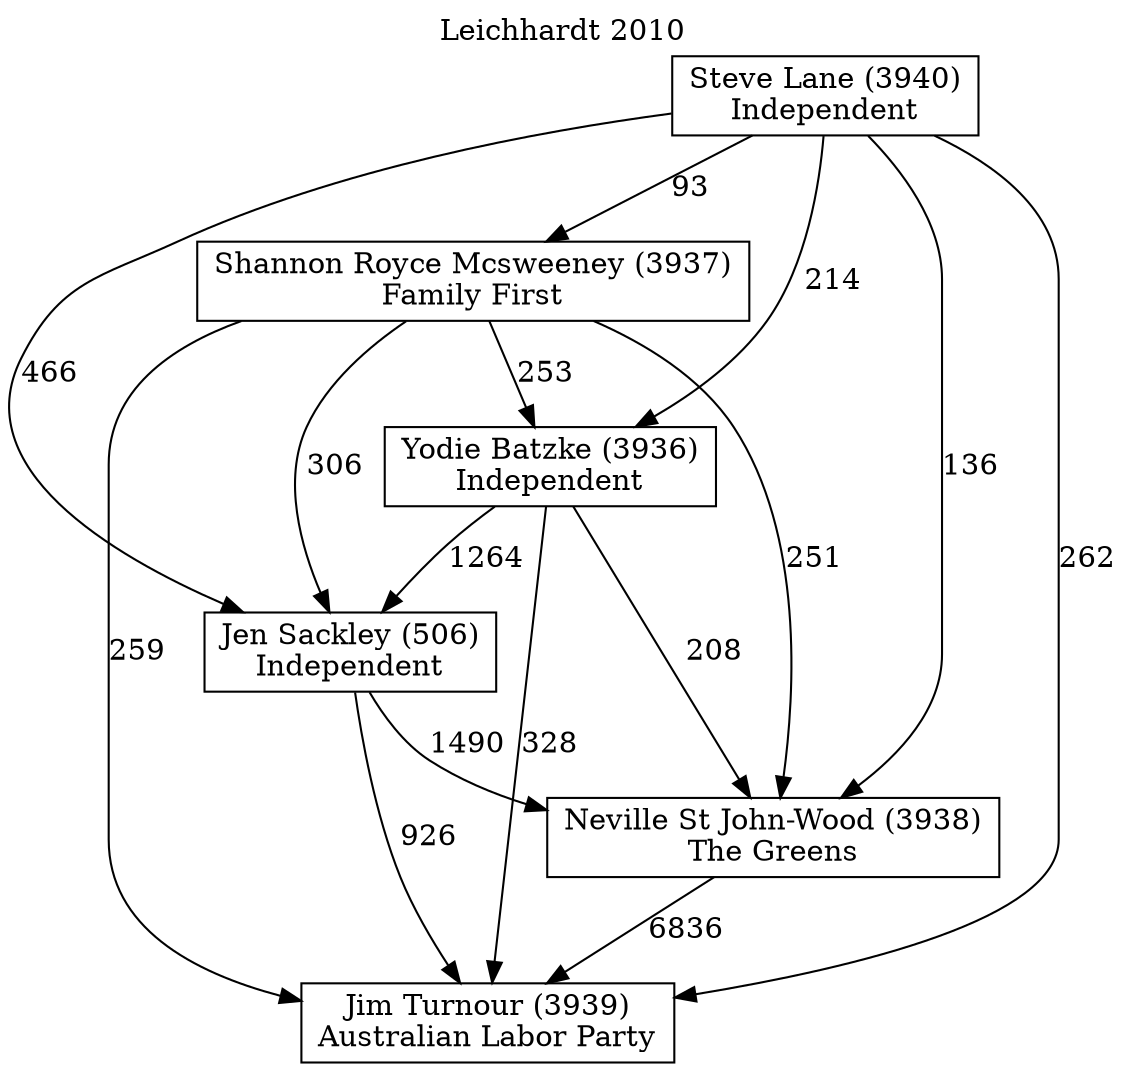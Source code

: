 // House preference flow
digraph "Jim Turnour (3939)_Leichhardt_2010" {
	graph [label="Leichhardt 2010" labelloc=t mclimit=10]
	node [shape=box]
	"Jen Sackley (506)" [label="Jen Sackley (506)
Independent"]
	"Jim Turnour (3939)" [label="Jim Turnour (3939)
Australian Labor Party"]
	"Neville St John-Wood (3938)" [label="Neville St John-Wood (3938)
The Greens"]
	"Shannon Royce Mcsweeney (3937)" [label="Shannon Royce Mcsweeney (3937)
Family First"]
	"Steve Lane (3940)" [label="Steve Lane (3940)
Independent"]
	"Yodie Batzke (3936)" [label="Yodie Batzke (3936)
Independent"]
	"Jen Sackley (506)" -> "Jim Turnour (3939)" [label=926]
	"Jen Sackley (506)" -> "Neville St John-Wood (3938)" [label=1490]
	"Neville St John-Wood (3938)" -> "Jim Turnour (3939)" [label=6836]
	"Shannon Royce Mcsweeney (3937)" -> "Jen Sackley (506)" [label=306]
	"Shannon Royce Mcsweeney (3937)" -> "Jim Turnour (3939)" [label=259]
	"Shannon Royce Mcsweeney (3937)" -> "Neville St John-Wood (3938)" [label=251]
	"Shannon Royce Mcsweeney (3937)" -> "Yodie Batzke (3936)" [label=253]
	"Steve Lane (3940)" -> "Jen Sackley (506)" [label=466]
	"Steve Lane (3940)" -> "Jim Turnour (3939)" [label=262]
	"Steve Lane (3940)" -> "Neville St John-Wood (3938)" [label=136]
	"Steve Lane (3940)" -> "Shannon Royce Mcsweeney (3937)" [label=93]
	"Steve Lane (3940)" -> "Yodie Batzke (3936)" [label=214]
	"Yodie Batzke (3936)" -> "Jen Sackley (506)" [label=1264]
	"Yodie Batzke (3936)" -> "Jim Turnour (3939)" [label=328]
	"Yodie Batzke (3936)" -> "Neville St John-Wood (3938)" [label=208]
}
